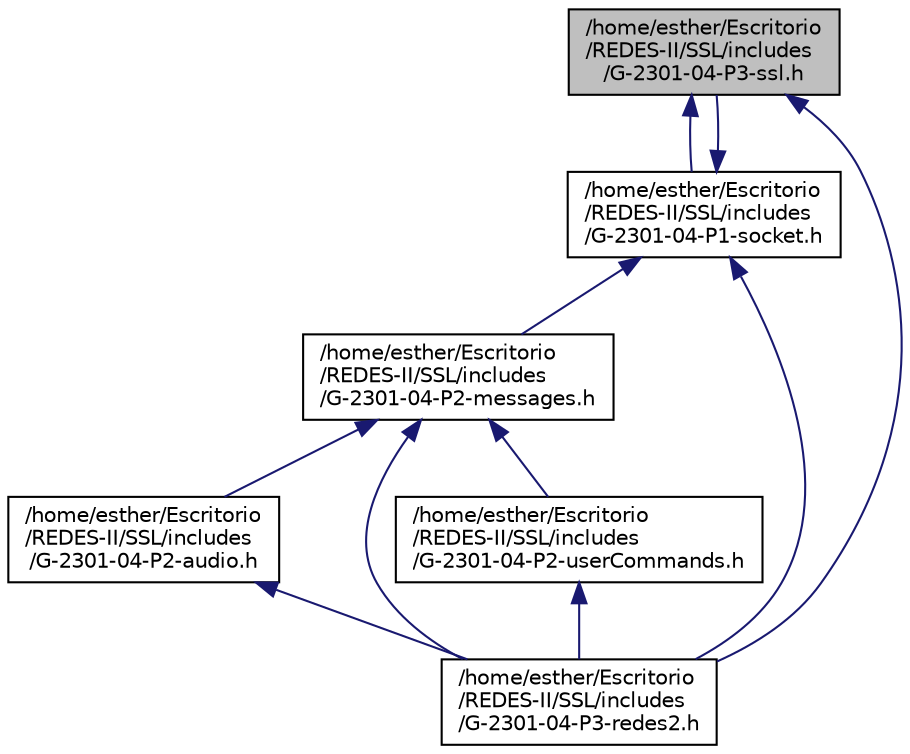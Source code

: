 digraph "/home/esther/Escritorio/REDES-II/SSL/includes/G-2301-04-P3-ssl.h"
{
  edge [fontname="Helvetica",fontsize="10",labelfontname="Helvetica",labelfontsize="10"];
  node [fontname="Helvetica",fontsize="10",shape=record];
  Node1 [label="/home/esther/Escritorio\l/REDES-II/SSL/includes\l/G-2301-04-P3-ssl.h",height=0.2,width=0.4,color="black", fillcolor="grey75", style="filled", fontcolor="black"];
  Node1 -> Node2 [dir="back",color="midnightblue",fontsize="10",style="solid",fontname="Helvetica"];
  Node2 [label="/home/esther/Escritorio\l/REDES-II/SSL/includes\l/G-2301-04-P1-socket.h",height=0.2,width=0.4,color="black", fillcolor="white", style="filled",URL="$_g-2301-04-_p1-socket_8h.html"];
  Node2 -> Node1 [dir="back",color="midnightblue",fontsize="10",style="solid",fontname="Helvetica"];
  Node2 -> Node3 [dir="back",color="midnightblue",fontsize="10",style="solid",fontname="Helvetica"];
  Node3 [label="/home/esther/Escritorio\l/REDES-II/SSL/includes\l/G-2301-04-P2-messages.h",height=0.2,width=0.4,color="black", fillcolor="white", style="filled",URL="$_g-2301-04-_p2-messages_8h.html"];
  Node3 -> Node4 [dir="back",color="midnightblue",fontsize="10",style="solid",fontname="Helvetica"];
  Node4 [label="/home/esther/Escritorio\l/REDES-II/SSL/includes\l/G-2301-04-P2-audio.h",height=0.2,width=0.4,color="black", fillcolor="white", style="filled",URL="$_g-2301-04-_p2-audio_8h.html"];
  Node4 -> Node5 [dir="back",color="midnightblue",fontsize="10",style="solid",fontname="Helvetica"];
  Node5 [label="/home/esther/Escritorio\l/REDES-II/SSL/includes\l/G-2301-04-P3-redes2.h",height=0.2,width=0.4,color="black", fillcolor="white", style="filled",URL="$_g-2301-04-_p3-redes2_8h.html"];
  Node3 -> Node6 [dir="back",color="midnightblue",fontsize="10",style="solid",fontname="Helvetica"];
  Node6 [label="/home/esther/Escritorio\l/REDES-II/SSL/includes\l/G-2301-04-P2-userCommands.h",height=0.2,width=0.4,color="black", fillcolor="white", style="filled",URL="$_g-2301-04-_p2-user_commands_8h.html"];
  Node6 -> Node5 [dir="back",color="midnightblue",fontsize="10",style="solid",fontname="Helvetica"];
  Node3 -> Node5 [dir="back",color="midnightblue",fontsize="10",style="solid",fontname="Helvetica"];
  Node2 -> Node5 [dir="back",color="midnightblue",fontsize="10",style="solid",fontname="Helvetica"];
  Node1 -> Node5 [dir="back",color="midnightblue",fontsize="10",style="solid",fontname="Helvetica"];
}
